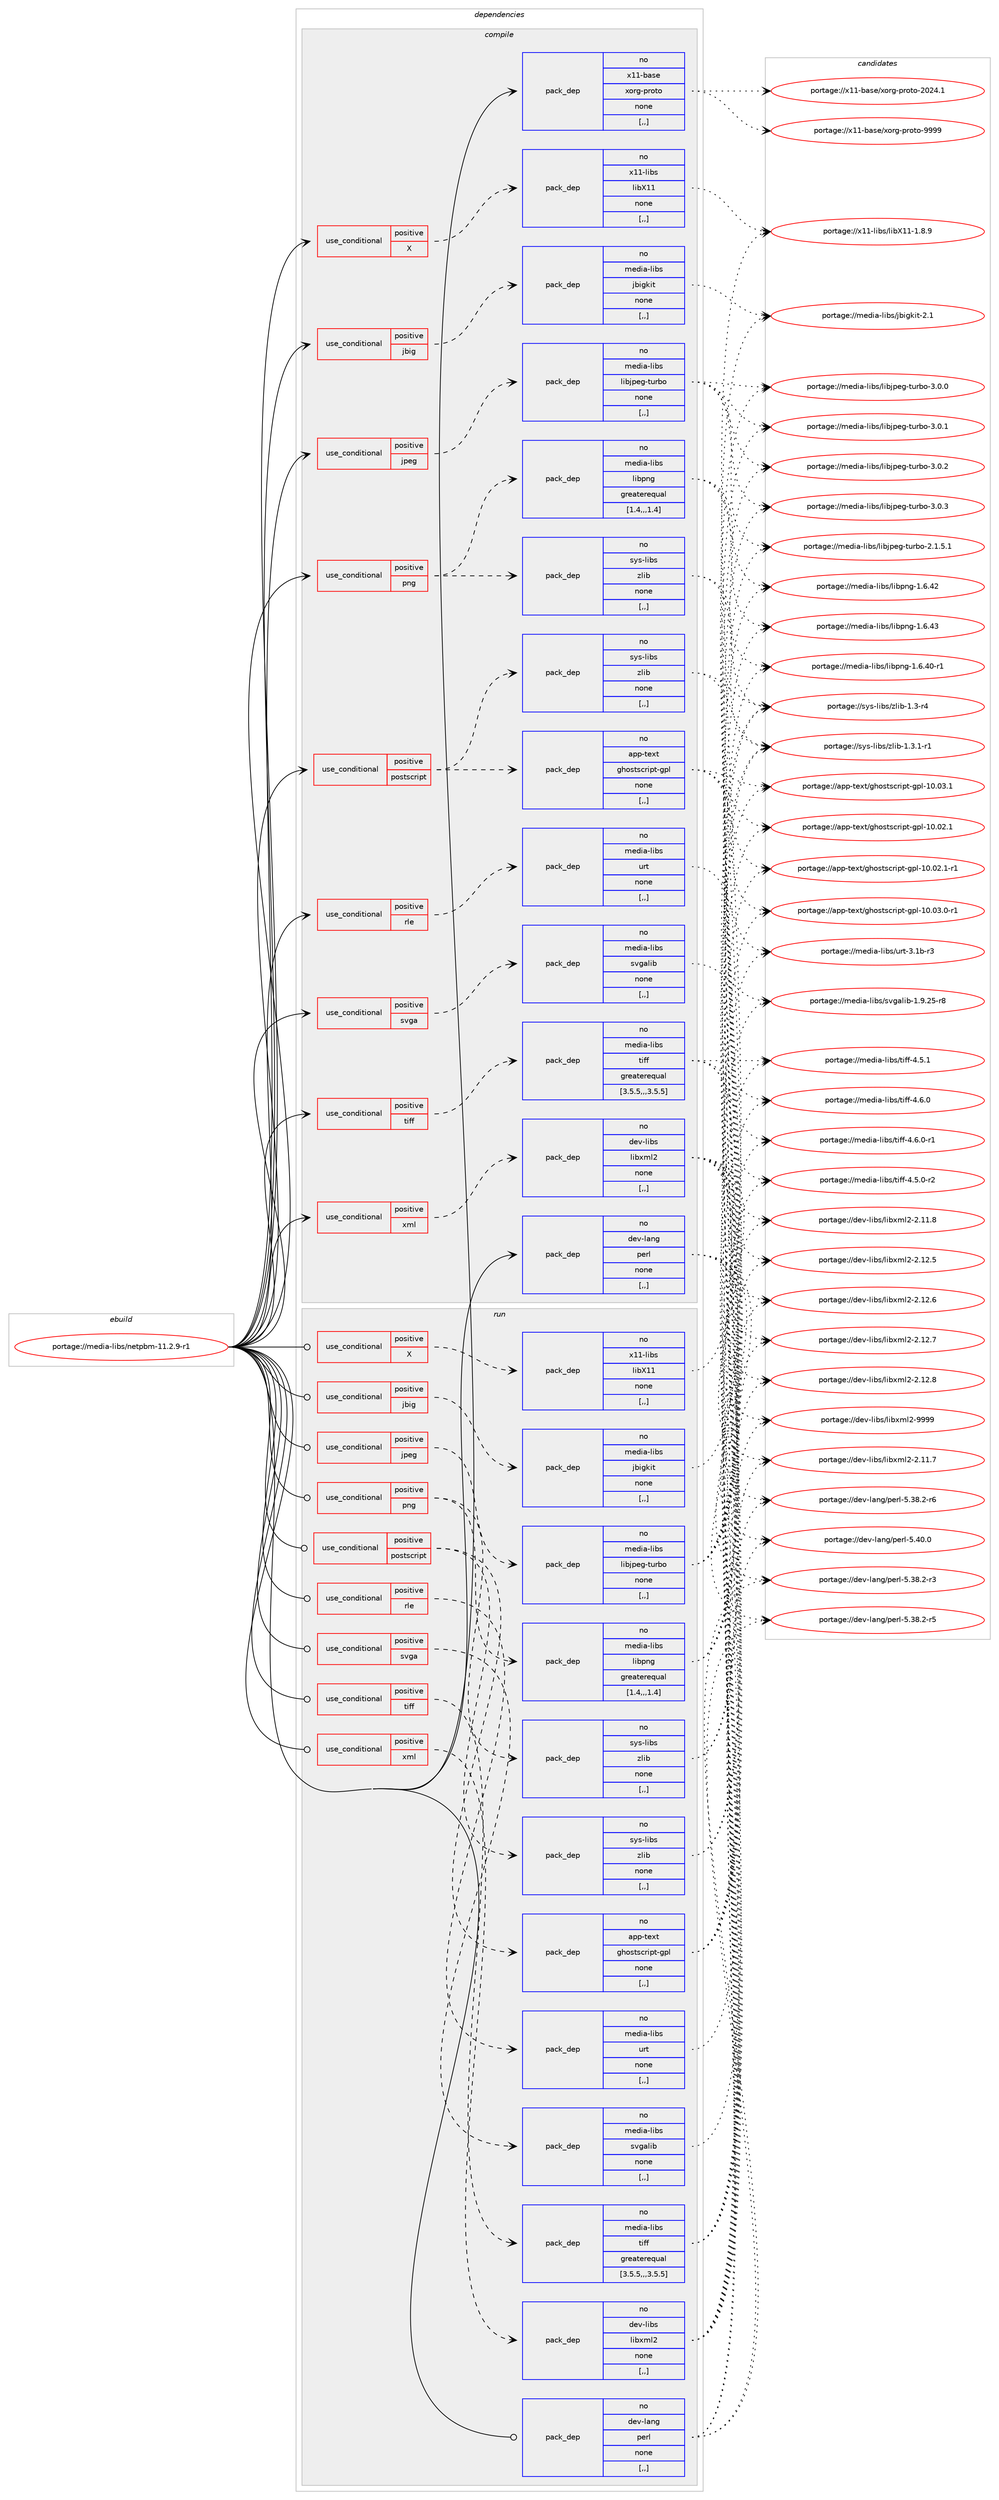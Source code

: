 digraph prolog {

# *************
# Graph options
# *************

newrank=true;
concentrate=true;
compound=true;
graph [rankdir=LR,fontname=Helvetica,fontsize=10,ranksep=1.5];#, ranksep=2.5, nodesep=0.2];
edge  [arrowhead=vee];
node  [fontname=Helvetica,fontsize=10];

# **********
# The ebuild
# **********

subgraph cluster_leftcol {
color=gray;
rank=same;
label=<<i>ebuild</i>>;
id [label="portage://media-libs/netpbm-11.2.9-r1", color=red, width=4, href="../media-libs/netpbm-11.2.9-r1.svg"];
}

# ****************
# The dependencies
# ****************

subgraph cluster_midcol {
color=gray;
label=<<i>dependencies</i>>;
subgraph cluster_compile {
fillcolor="#eeeeee";
style=filled;
label=<<i>compile</i>>;
subgraph cond75019 {
dependency296219 [label=<<TABLE BORDER="0" CELLBORDER="1" CELLSPACING="0" CELLPADDING="4"><TR><TD ROWSPAN="3" CELLPADDING="10">use_conditional</TD></TR><TR><TD>positive</TD></TR><TR><TD>X</TD></TR></TABLE>>, shape=none, color=red];
subgraph pack218883 {
dependency296220 [label=<<TABLE BORDER="0" CELLBORDER="1" CELLSPACING="0" CELLPADDING="4" WIDTH="220"><TR><TD ROWSPAN="6" CELLPADDING="30">pack_dep</TD></TR><TR><TD WIDTH="110">no</TD></TR><TR><TD>x11-libs</TD></TR><TR><TD>libX11</TD></TR><TR><TD>none</TD></TR><TR><TD>[,,]</TD></TR></TABLE>>, shape=none, color=blue];
}
dependency296219:e -> dependency296220:w [weight=20,style="dashed",arrowhead="vee"];
}
id:e -> dependency296219:w [weight=20,style="solid",arrowhead="vee"];
subgraph cond75020 {
dependency296221 [label=<<TABLE BORDER="0" CELLBORDER="1" CELLSPACING="0" CELLPADDING="4"><TR><TD ROWSPAN="3" CELLPADDING="10">use_conditional</TD></TR><TR><TD>positive</TD></TR><TR><TD>jbig</TD></TR></TABLE>>, shape=none, color=red];
subgraph pack218884 {
dependency296222 [label=<<TABLE BORDER="0" CELLBORDER="1" CELLSPACING="0" CELLPADDING="4" WIDTH="220"><TR><TD ROWSPAN="6" CELLPADDING="30">pack_dep</TD></TR><TR><TD WIDTH="110">no</TD></TR><TR><TD>media-libs</TD></TR><TR><TD>jbigkit</TD></TR><TR><TD>none</TD></TR><TR><TD>[,,]</TD></TR></TABLE>>, shape=none, color=blue];
}
dependency296221:e -> dependency296222:w [weight=20,style="dashed",arrowhead="vee"];
}
id:e -> dependency296221:w [weight=20,style="solid",arrowhead="vee"];
subgraph cond75021 {
dependency296223 [label=<<TABLE BORDER="0" CELLBORDER="1" CELLSPACING="0" CELLPADDING="4"><TR><TD ROWSPAN="3" CELLPADDING="10">use_conditional</TD></TR><TR><TD>positive</TD></TR><TR><TD>jpeg</TD></TR></TABLE>>, shape=none, color=red];
subgraph pack218885 {
dependency296224 [label=<<TABLE BORDER="0" CELLBORDER="1" CELLSPACING="0" CELLPADDING="4" WIDTH="220"><TR><TD ROWSPAN="6" CELLPADDING="30">pack_dep</TD></TR><TR><TD WIDTH="110">no</TD></TR><TR><TD>media-libs</TD></TR><TR><TD>libjpeg-turbo</TD></TR><TR><TD>none</TD></TR><TR><TD>[,,]</TD></TR></TABLE>>, shape=none, color=blue];
}
dependency296223:e -> dependency296224:w [weight=20,style="dashed",arrowhead="vee"];
}
id:e -> dependency296223:w [weight=20,style="solid",arrowhead="vee"];
subgraph cond75022 {
dependency296225 [label=<<TABLE BORDER="0" CELLBORDER="1" CELLSPACING="0" CELLPADDING="4"><TR><TD ROWSPAN="3" CELLPADDING="10">use_conditional</TD></TR><TR><TD>positive</TD></TR><TR><TD>png</TD></TR></TABLE>>, shape=none, color=red];
subgraph pack218886 {
dependency296226 [label=<<TABLE BORDER="0" CELLBORDER="1" CELLSPACING="0" CELLPADDING="4" WIDTH="220"><TR><TD ROWSPAN="6" CELLPADDING="30">pack_dep</TD></TR><TR><TD WIDTH="110">no</TD></TR><TR><TD>media-libs</TD></TR><TR><TD>libpng</TD></TR><TR><TD>greaterequal</TD></TR><TR><TD>[1.4,,,1.4]</TD></TR></TABLE>>, shape=none, color=blue];
}
dependency296225:e -> dependency296226:w [weight=20,style="dashed",arrowhead="vee"];
subgraph pack218887 {
dependency296227 [label=<<TABLE BORDER="0" CELLBORDER="1" CELLSPACING="0" CELLPADDING="4" WIDTH="220"><TR><TD ROWSPAN="6" CELLPADDING="30">pack_dep</TD></TR><TR><TD WIDTH="110">no</TD></TR><TR><TD>sys-libs</TD></TR><TR><TD>zlib</TD></TR><TR><TD>none</TD></TR><TR><TD>[,,]</TD></TR></TABLE>>, shape=none, color=blue];
}
dependency296225:e -> dependency296227:w [weight=20,style="dashed",arrowhead="vee"];
}
id:e -> dependency296225:w [weight=20,style="solid",arrowhead="vee"];
subgraph cond75023 {
dependency296228 [label=<<TABLE BORDER="0" CELLBORDER="1" CELLSPACING="0" CELLPADDING="4"><TR><TD ROWSPAN="3" CELLPADDING="10">use_conditional</TD></TR><TR><TD>positive</TD></TR><TR><TD>postscript</TD></TR></TABLE>>, shape=none, color=red];
subgraph pack218888 {
dependency296229 [label=<<TABLE BORDER="0" CELLBORDER="1" CELLSPACING="0" CELLPADDING="4" WIDTH="220"><TR><TD ROWSPAN="6" CELLPADDING="30">pack_dep</TD></TR><TR><TD WIDTH="110">no</TD></TR><TR><TD>app-text</TD></TR><TR><TD>ghostscript-gpl</TD></TR><TR><TD>none</TD></TR><TR><TD>[,,]</TD></TR></TABLE>>, shape=none, color=blue];
}
dependency296228:e -> dependency296229:w [weight=20,style="dashed",arrowhead="vee"];
subgraph pack218889 {
dependency296230 [label=<<TABLE BORDER="0" CELLBORDER="1" CELLSPACING="0" CELLPADDING="4" WIDTH="220"><TR><TD ROWSPAN="6" CELLPADDING="30">pack_dep</TD></TR><TR><TD WIDTH="110">no</TD></TR><TR><TD>sys-libs</TD></TR><TR><TD>zlib</TD></TR><TR><TD>none</TD></TR><TR><TD>[,,]</TD></TR></TABLE>>, shape=none, color=blue];
}
dependency296228:e -> dependency296230:w [weight=20,style="dashed",arrowhead="vee"];
}
id:e -> dependency296228:w [weight=20,style="solid",arrowhead="vee"];
subgraph cond75024 {
dependency296231 [label=<<TABLE BORDER="0" CELLBORDER="1" CELLSPACING="0" CELLPADDING="4"><TR><TD ROWSPAN="3" CELLPADDING="10">use_conditional</TD></TR><TR><TD>positive</TD></TR><TR><TD>rle</TD></TR></TABLE>>, shape=none, color=red];
subgraph pack218890 {
dependency296232 [label=<<TABLE BORDER="0" CELLBORDER="1" CELLSPACING="0" CELLPADDING="4" WIDTH="220"><TR><TD ROWSPAN="6" CELLPADDING="30">pack_dep</TD></TR><TR><TD WIDTH="110">no</TD></TR><TR><TD>media-libs</TD></TR><TR><TD>urt</TD></TR><TR><TD>none</TD></TR><TR><TD>[,,]</TD></TR></TABLE>>, shape=none, color=blue];
}
dependency296231:e -> dependency296232:w [weight=20,style="dashed",arrowhead="vee"];
}
id:e -> dependency296231:w [weight=20,style="solid",arrowhead="vee"];
subgraph cond75025 {
dependency296233 [label=<<TABLE BORDER="0" CELLBORDER="1" CELLSPACING="0" CELLPADDING="4"><TR><TD ROWSPAN="3" CELLPADDING="10">use_conditional</TD></TR><TR><TD>positive</TD></TR><TR><TD>svga</TD></TR></TABLE>>, shape=none, color=red];
subgraph pack218891 {
dependency296234 [label=<<TABLE BORDER="0" CELLBORDER="1" CELLSPACING="0" CELLPADDING="4" WIDTH="220"><TR><TD ROWSPAN="6" CELLPADDING="30">pack_dep</TD></TR><TR><TD WIDTH="110">no</TD></TR><TR><TD>media-libs</TD></TR><TR><TD>svgalib</TD></TR><TR><TD>none</TD></TR><TR><TD>[,,]</TD></TR></TABLE>>, shape=none, color=blue];
}
dependency296233:e -> dependency296234:w [weight=20,style="dashed",arrowhead="vee"];
}
id:e -> dependency296233:w [weight=20,style="solid",arrowhead="vee"];
subgraph cond75026 {
dependency296235 [label=<<TABLE BORDER="0" CELLBORDER="1" CELLSPACING="0" CELLPADDING="4"><TR><TD ROWSPAN="3" CELLPADDING="10">use_conditional</TD></TR><TR><TD>positive</TD></TR><TR><TD>tiff</TD></TR></TABLE>>, shape=none, color=red];
subgraph pack218892 {
dependency296236 [label=<<TABLE BORDER="0" CELLBORDER="1" CELLSPACING="0" CELLPADDING="4" WIDTH="220"><TR><TD ROWSPAN="6" CELLPADDING="30">pack_dep</TD></TR><TR><TD WIDTH="110">no</TD></TR><TR><TD>media-libs</TD></TR><TR><TD>tiff</TD></TR><TR><TD>greaterequal</TD></TR><TR><TD>[3.5.5,,,3.5.5]</TD></TR></TABLE>>, shape=none, color=blue];
}
dependency296235:e -> dependency296236:w [weight=20,style="dashed",arrowhead="vee"];
}
id:e -> dependency296235:w [weight=20,style="solid",arrowhead="vee"];
subgraph cond75027 {
dependency296237 [label=<<TABLE BORDER="0" CELLBORDER="1" CELLSPACING="0" CELLPADDING="4"><TR><TD ROWSPAN="3" CELLPADDING="10">use_conditional</TD></TR><TR><TD>positive</TD></TR><TR><TD>xml</TD></TR></TABLE>>, shape=none, color=red];
subgraph pack218893 {
dependency296238 [label=<<TABLE BORDER="0" CELLBORDER="1" CELLSPACING="0" CELLPADDING="4" WIDTH="220"><TR><TD ROWSPAN="6" CELLPADDING="30">pack_dep</TD></TR><TR><TD WIDTH="110">no</TD></TR><TR><TD>dev-libs</TD></TR><TR><TD>libxml2</TD></TR><TR><TD>none</TD></TR><TR><TD>[,,]</TD></TR></TABLE>>, shape=none, color=blue];
}
dependency296237:e -> dependency296238:w [weight=20,style="dashed",arrowhead="vee"];
}
id:e -> dependency296237:w [weight=20,style="solid",arrowhead="vee"];
subgraph pack218894 {
dependency296239 [label=<<TABLE BORDER="0" CELLBORDER="1" CELLSPACING="0" CELLPADDING="4" WIDTH="220"><TR><TD ROWSPAN="6" CELLPADDING="30">pack_dep</TD></TR><TR><TD WIDTH="110">no</TD></TR><TR><TD>dev-lang</TD></TR><TR><TD>perl</TD></TR><TR><TD>none</TD></TR><TR><TD>[,,]</TD></TR></TABLE>>, shape=none, color=blue];
}
id:e -> dependency296239:w [weight=20,style="solid",arrowhead="vee"];
subgraph pack218895 {
dependency296240 [label=<<TABLE BORDER="0" CELLBORDER="1" CELLSPACING="0" CELLPADDING="4" WIDTH="220"><TR><TD ROWSPAN="6" CELLPADDING="30">pack_dep</TD></TR><TR><TD WIDTH="110">no</TD></TR><TR><TD>x11-base</TD></TR><TR><TD>xorg-proto</TD></TR><TR><TD>none</TD></TR><TR><TD>[,,]</TD></TR></TABLE>>, shape=none, color=blue];
}
id:e -> dependency296240:w [weight=20,style="solid",arrowhead="vee"];
}
subgraph cluster_compileandrun {
fillcolor="#eeeeee";
style=filled;
label=<<i>compile and run</i>>;
}
subgraph cluster_run {
fillcolor="#eeeeee";
style=filled;
label=<<i>run</i>>;
subgraph cond75028 {
dependency296241 [label=<<TABLE BORDER="0" CELLBORDER="1" CELLSPACING="0" CELLPADDING="4"><TR><TD ROWSPAN="3" CELLPADDING="10">use_conditional</TD></TR><TR><TD>positive</TD></TR><TR><TD>X</TD></TR></TABLE>>, shape=none, color=red];
subgraph pack218896 {
dependency296242 [label=<<TABLE BORDER="0" CELLBORDER="1" CELLSPACING="0" CELLPADDING="4" WIDTH="220"><TR><TD ROWSPAN="6" CELLPADDING="30">pack_dep</TD></TR><TR><TD WIDTH="110">no</TD></TR><TR><TD>x11-libs</TD></TR><TR><TD>libX11</TD></TR><TR><TD>none</TD></TR><TR><TD>[,,]</TD></TR></TABLE>>, shape=none, color=blue];
}
dependency296241:e -> dependency296242:w [weight=20,style="dashed",arrowhead="vee"];
}
id:e -> dependency296241:w [weight=20,style="solid",arrowhead="odot"];
subgraph cond75029 {
dependency296243 [label=<<TABLE BORDER="0" CELLBORDER="1" CELLSPACING="0" CELLPADDING="4"><TR><TD ROWSPAN="3" CELLPADDING="10">use_conditional</TD></TR><TR><TD>positive</TD></TR><TR><TD>jbig</TD></TR></TABLE>>, shape=none, color=red];
subgraph pack218897 {
dependency296244 [label=<<TABLE BORDER="0" CELLBORDER="1" CELLSPACING="0" CELLPADDING="4" WIDTH="220"><TR><TD ROWSPAN="6" CELLPADDING="30">pack_dep</TD></TR><TR><TD WIDTH="110">no</TD></TR><TR><TD>media-libs</TD></TR><TR><TD>jbigkit</TD></TR><TR><TD>none</TD></TR><TR><TD>[,,]</TD></TR></TABLE>>, shape=none, color=blue];
}
dependency296243:e -> dependency296244:w [weight=20,style="dashed",arrowhead="vee"];
}
id:e -> dependency296243:w [weight=20,style="solid",arrowhead="odot"];
subgraph cond75030 {
dependency296245 [label=<<TABLE BORDER="0" CELLBORDER="1" CELLSPACING="0" CELLPADDING="4"><TR><TD ROWSPAN="3" CELLPADDING="10">use_conditional</TD></TR><TR><TD>positive</TD></TR><TR><TD>jpeg</TD></TR></TABLE>>, shape=none, color=red];
subgraph pack218898 {
dependency296246 [label=<<TABLE BORDER="0" CELLBORDER="1" CELLSPACING="0" CELLPADDING="4" WIDTH="220"><TR><TD ROWSPAN="6" CELLPADDING="30">pack_dep</TD></TR><TR><TD WIDTH="110">no</TD></TR><TR><TD>media-libs</TD></TR><TR><TD>libjpeg-turbo</TD></TR><TR><TD>none</TD></TR><TR><TD>[,,]</TD></TR></TABLE>>, shape=none, color=blue];
}
dependency296245:e -> dependency296246:w [weight=20,style="dashed",arrowhead="vee"];
}
id:e -> dependency296245:w [weight=20,style="solid",arrowhead="odot"];
subgraph cond75031 {
dependency296247 [label=<<TABLE BORDER="0" CELLBORDER="1" CELLSPACING="0" CELLPADDING="4"><TR><TD ROWSPAN="3" CELLPADDING="10">use_conditional</TD></TR><TR><TD>positive</TD></TR><TR><TD>png</TD></TR></TABLE>>, shape=none, color=red];
subgraph pack218899 {
dependency296248 [label=<<TABLE BORDER="0" CELLBORDER="1" CELLSPACING="0" CELLPADDING="4" WIDTH="220"><TR><TD ROWSPAN="6" CELLPADDING="30">pack_dep</TD></TR><TR><TD WIDTH="110">no</TD></TR><TR><TD>media-libs</TD></TR><TR><TD>libpng</TD></TR><TR><TD>greaterequal</TD></TR><TR><TD>[1.4,,,1.4]</TD></TR></TABLE>>, shape=none, color=blue];
}
dependency296247:e -> dependency296248:w [weight=20,style="dashed",arrowhead="vee"];
subgraph pack218900 {
dependency296249 [label=<<TABLE BORDER="0" CELLBORDER="1" CELLSPACING="0" CELLPADDING="4" WIDTH="220"><TR><TD ROWSPAN="6" CELLPADDING="30">pack_dep</TD></TR><TR><TD WIDTH="110">no</TD></TR><TR><TD>sys-libs</TD></TR><TR><TD>zlib</TD></TR><TR><TD>none</TD></TR><TR><TD>[,,]</TD></TR></TABLE>>, shape=none, color=blue];
}
dependency296247:e -> dependency296249:w [weight=20,style="dashed",arrowhead="vee"];
}
id:e -> dependency296247:w [weight=20,style="solid",arrowhead="odot"];
subgraph cond75032 {
dependency296250 [label=<<TABLE BORDER="0" CELLBORDER="1" CELLSPACING="0" CELLPADDING="4"><TR><TD ROWSPAN="3" CELLPADDING="10">use_conditional</TD></TR><TR><TD>positive</TD></TR><TR><TD>postscript</TD></TR></TABLE>>, shape=none, color=red];
subgraph pack218901 {
dependency296251 [label=<<TABLE BORDER="0" CELLBORDER="1" CELLSPACING="0" CELLPADDING="4" WIDTH="220"><TR><TD ROWSPAN="6" CELLPADDING="30">pack_dep</TD></TR><TR><TD WIDTH="110">no</TD></TR><TR><TD>app-text</TD></TR><TR><TD>ghostscript-gpl</TD></TR><TR><TD>none</TD></TR><TR><TD>[,,]</TD></TR></TABLE>>, shape=none, color=blue];
}
dependency296250:e -> dependency296251:w [weight=20,style="dashed",arrowhead="vee"];
subgraph pack218902 {
dependency296252 [label=<<TABLE BORDER="0" CELLBORDER="1" CELLSPACING="0" CELLPADDING="4" WIDTH="220"><TR><TD ROWSPAN="6" CELLPADDING="30">pack_dep</TD></TR><TR><TD WIDTH="110">no</TD></TR><TR><TD>sys-libs</TD></TR><TR><TD>zlib</TD></TR><TR><TD>none</TD></TR><TR><TD>[,,]</TD></TR></TABLE>>, shape=none, color=blue];
}
dependency296250:e -> dependency296252:w [weight=20,style="dashed",arrowhead="vee"];
}
id:e -> dependency296250:w [weight=20,style="solid",arrowhead="odot"];
subgraph cond75033 {
dependency296253 [label=<<TABLE BORDER="0" CELLBORDER="1" CELLSPACING="0" CELLPADDING="4"><TR><TD ROWSPAN="3" CELLPADDING="10">use_conditional</TD></TR><TR><TD>positive</TD></TR><TR><TD>rle</TD></TR></TABLE>>, shape=none, color=red];
subgraph pack218903 {
dependency296254 [label=<<TABLE BORDER="0" CELLBORDER="1" CELLSPACING="0" CELLPADDING="4" WIDTH="220"><TR><TD ROWSPAN="6" CELLPADDING="30">pack_dep</TD></TR><TR><TD WIDTH="110">no</TD></TR><TR><TD>media-libs</TD></TR><TR><TD>urt</TD></TR><TR><TD>none</TD></TR><TR><TD>[,,]</TD></TR></TABLE>>, shape=none, color=blue];
}
dependency296253:e -> dependency296254:w [weight=20,style="dashed",arrowhead="vee"];
}
id:e -> dependency296253:w [weight=20,style="solid",arrowhead="odot"];
subgraph cond75034 {
dependency296255 [label=<<TABLE BORDER="0" CELLBORDER="1" CELLSPACING="0" CELLPADDING="4"><TR><TD ROWSPAN="3" CELLPADDING="10">use_conditional</TD></TR><TR><TD>positive</TD></TR><TR><TD>svga</TD></TR></TABLE>>, shape=none, color=red];
subgraph pack218904 {
dependency296256 [label=<<TABLE BORDER="0" CELLBORDER="1" CELLSPACING="0" CELLPADDING="4" WIDTH="220"><TR><TD ROWSPAN="6" CELLPADDING="30">pack_dep</TD></TR><TR><TD WIDTH="110">no</TD></TR><TR><TD>media-libs</TD></TR><TR><TD>svgalib</TD></TR><TR><TD>none</TD></TR><TR><TD>[,,]</TD></TR></TABLE>>, shape=none, color=blue];
}
dependency296255:e -> dependency296256:w [weight=20,style="dashed",arrowhead="vee"];
}
id:e -> dependency296255:w [weight=20,style="solid",arrowhead="odot"];
subgraph cond75035 {
dependency296257 [label=<<TABLE BORDER="0" CELLBORDER="1" CELLSPACING="0" CELLPADDING="4"><TR><TD ROWSPAN="3" CELLPADDING="10">use_conditional</TD></TR><TR><TD>positive</TD></TR><TR><TD>tiff</TD></TR></TABLE>>, shape=none, color=red];
subgraph pack218905 {
dependency296258 [label=<<TABLE BORDER="0" CELLBORDER="1" CELLSPACING="0" CELLPADDING="4" WIDTH="220"><TR><TD ROWSPAN="6" CELLPADDING="30">pack_dep</TD></TR><TR><TD WIDTH="110">no</TD></TR><TR><TD>media-libs</TD></TR><TR><TD>tiff</TD></TR><TR><TD>greaterequal</TD></TR><TR><TD>[3.5.5,,,3.5.5]</TD></TR></TABLE>>, shape=none, color=blue];
}
dependency296257:e -> dependency296258:w [weight=20,style="dashed",arrowhead="vee"];
}
id:e -> dependency296257:w [weight=20,style="solid",arrowhead="odot"];
subgraph cond75036 {
dependency296259 [label=<<TABLE BORDER="0" CELLBORDER="1" CELLSPACING="0" CELLPADDING="4"><TR><TD ROWSPAN="3" CELLPADDING="10">use_conditional</TD></TR><TR><TD>positive</TD></TR><TR><TD>xml</TD></TR></TABLE>>, shape=none, color=red];
subgraph pack218906 {
dependency296260 [label=<<TABLE BORDER="0" CELLBORDER="1" CELLSPACING="0" CELLPADDING="4" WIDTH="220"><TR><TD ROWSPAN="6" CELLPADDING="30">pack_dep</TD></TR><TR><TD WIDTH="110">no</TD></TR><TR><TD>dev-libs</TD></TR><TR><TD>libxml2</TD></TR><TR><TD>none</TD></TR><TR><TD>[,,]</TD></TR></TABLE>>, shape=none, color=blue];
}
dependency296259:e -> dependency296260:w [weight=20,style="dashed",arrowhead="vee"];
}
id:e -> dependency296259:w [weight=20,style="solid",arrowhead="odot"];
subgraph pack218907 {
dependency296261 [label=<<TABLE BORDER="0" CELLBORDER="1" CELLSPACING="0" CELLPADDING="4" WIDTH="220"><TR><TD ROWSPAN="6" CELLPADDING="30">pack_dep</TD></TR><TR><TD WIDTH="110">no</TD></TR><TR><TD>dev-lang</TD></TR><TR><TD>perl</TD></TR><TR><TD>none</TD></TR><TR><TD>[,,]</TD></TR></TABLE>>, shape=none, color=blue];
}
id:e -> dependency296261:w [weight=20,style="solid",arrowhead="odot"];
}
}

# **************
# The candidates
# **************

subgraph cluster_choices {
rank=same;
color=gray;
label=<<i>candidates</i>>;

subgraph choice218883 {
color=black;
nodesep=1;
choice120494945108105981154710810598884949454946564657 [label="portage://x11-libs/libX11-1.8.9", color=red, width=4,href="../x11-libs/libX11-1.8.9.svg"];
dependency296220:e -> choice120494945108105981154710810598884949454946564657:w [style=dotted,weight="100"];
}
subgraph choice218884 {
color=black;
nodesep=1;
choice109101100105974510810598115471069810510310710511645504649 [label="portage://media-libs/jbigkit-2.1", color=red, width=4,href="../media-libs/jbigkit-2.1.svg"];
dependency296222:e -> choice109101100105974510810598115471069810510310710511645504649:w [style=dotted,weight="100"];
}
subgraph choice218885 {
color=black;
nodesep=1;
choice109101100105974510810598115471081059810611210110345116117114981114550464946534649 [label="portage://media-libs/libjpeg-turbo-2.1.5.1", color=red, width=4,href="../media-libs/libjpeg-turbo-2.1.5.1.svg"];
choice10910110010597451081059811547108105981061121011034511611711498111455146484648 [label="portage://media-libs/libjpeg-turbo-3.0.0", color=red, width=4,href="../media-libs/libjpeg-turbo-3.0.0.svg"];
choice10910110010597451081059811547108105981061121011034511611711498111455146484649 [label="portage://media-libs/libjpeg-turbo-3.0.1", color=red, width=4,href="../media-libs/libjpeg-turbo-3.0.1.svg"];
choice10910110010597451081059811547108105981061121011034511611711498111455146484650 [label="portage://media-libs/libjpeg-turbo-3.0.2", color=red, width=4,href="../media-libs/libjpeg-turbo-3.0.2.svg"];
choice10910110010597451081059811547108105981061121011034511611711498111455146484651 [label="portage://media-libs/libjpeg-turbo-3.0.3", color=red, width=4,href="../media-libs/libjpeg-turbo-3.0.3.svg"];
dependency296224:e -> choice109101100105974510810598115471081059810611210110345116117114981114550464946534649:w [style=dotted,weight="100"];
dependency296224:e -> choice10910110010597451081059811547108105981061121011034511611711498111455146484648:w [style=dotted,weight="100"];
dependency296224:e -> choice10910110010597451081059811547108105981061121011034511611711498111455146484649:w [style=dotted,weight="100"];
dependency296224:e -> choice10910110010597451081059811547108105981061121011034511611711498111455146484650:w [style=dotted,weight="100"];
dependency296224:e -> choice10910110010597451081059811547108105981061121011034511611711498111455146484651:w [style=dotted,weight="100"];
}
subgraph choice218886 {
color=black;
nodesep=1;
choice1091011001059745108105981154710810598112110103454946544652484511449 [label="portage://media-libs/libpng-1.6.40-r1", color=red, width=4,href="../media-libs/libpng-1.6.40-r1.svg"];
choice109101100105974510810598115471081059811211010345494654465250 [label="portage://media-libs/libpng-1.6.42", color=red, width=4,href="../media-libs/libpng-1.6.42.svg"];
choice109101100105974510810598115471081059811211010345494654465251 [label="portage://media-libs/libpng-1.6.43", color=red, width=4,href="../media-libs/libpng-1.6.43.svg"];
dependency296226:e -> choice1091011001059745108105981154710810598112110103454946544652484511449:w [style=dotted,weight="100"];
dependency296226:e -> choice109101100105974510810598115471081059811211010345494654465250:w [style=dotted,weight="100"];
dependency296226:e -> choice109101100105974510810598115471081059811211010345494654465251:w [style=dotted,weight="100"];
}
subgraph choice218887 {
color=black;
nodesep=1;
choice11512111545108105981154712210810598454946514511452 [label="portage://sys-libs/zlib-1.3-r4", color=red, width=4,href="../sys-libs/zlib-1.3-r4.svg"];
choice115121115451081059811547122108105984549465146494511449 [label="portage://sys-libs/zlib-1.3.1-r1", color=red, width=4,href="../sys-libs/zlib-1.3.1-r1.svg"];
dependency296227:e -> choice11512111545108105981154712210810598454946514511452:w [style=dotted,weight="100"];
dependency296227:e -> choice115121115451081059811547122108105984549465146494511449:w [style=dotted,weight="100"];
}
subgraph choice218888 {
color=black;
nodesep=1;
choice97112112451161011201164710310411111511611599114105112116451031121084549484648504649 [label="portage://app-text/ghostscript-gpl-10.02.1", color=red, width=4,href="../app-text/ghostscript-gpl-10.02.1.svg"];
choice971121124511610112011647103104111115116115991141051121164510311210845494846485046494511449 [label="portage://app-text/ghostscript-gpl-10.02.1-r1", color=red, width=4,href="../app-text/ghostscript-gpl-10.02.1-r1.svg"];
choice971121124511610112011647103104111115116115991141051121164510311210845494846485146484511449 [label="portage://app-text/ghostscript-gpl-10.03.0-r1", color=red, width=4,href="../app-text/ghostscript-gpl-10.03.0-r1.svg"];
choice97112112451161011201164710310411111511611599114105112116451031121084549484648514649 [label="portage://app-text/ghostscript-gpl-10.03.1", color=red, width=4,href="../app-text/ghostscript-gpl-10.03.1.svg"];
dependency296229:e -> choice97112112451161011201164710310411111511611599114105112116451031121084549484648504649:w [style=dotted,weight="100"];
dependency296229:e -> choice971121124511610112011647103104111115116115991141051121164510311210845494846485046494511449:w [style=dotted,weight="100"];
dependency296229:e -> choice971121124511610112011647103104111115116115991141051121164510311210845494846485146484511449:w [style=dotted,weight="100"];
dependency296229:e -> choice97112112451161011201164710310411111511611599114105112116451031121084549484648514649:w [style=dotted,weight="100"];
}
subgraph choice218889 {
color=black;
nodesep=1;
choice11512111545108105981154712210810598454946514511452 [label="portage://sys-libs/zlib-1.3-r4", color=red, width=4,href="../sys-libs/zlib-1.3-r4.svg"];
choice115121115451081059811547122108105984549465146494511449 [label="portage://sys-libs/zlib-1.3.1-r1", color=red, width=4,href="../sys-libs/zlib-1.3.1-r1.svg"];
dependency296230:e -> choice11512111545108105981154712210810598454946514511452:w [style=dotted,weight="100"];
dependency296230:e -> choice115121115451081059811547122108105984549465146494511449:w [style=dotted,weight="100"];
}
subgraph choice218890 {
color=black;
nodesep=1;
choice1091011001059745108105981154711711411645514649984511451 [label="portage://media-libs/urt-3.1b-r3", color=red, width=4,href="../media-libs/urt-3.1b-r3.svg"];
dependency296232:e -> choice1091011001059745108105981154711711411645514649984511451:w [style=dotted,weight="100"];
}
subgraph choice218891 {
color=black;
nodesep=1;
choice109101100105974510810598115471151181039710810598454946574650534511456 [label="portage://media-libs/svgalib-1.9.25-r8", color=red, width=4,href="../media-libs/svgalib-1.9.25-r8.svg"];
dependency296234:e -> choice109101100105974510810598115471151181039710810598454946574650534511456:w [style=dotted,weight="100"];
}
subgraph choice218892 {
color=black;
nodesep=1;
choice109101100105974510810598115471161051021024552465346484511450 [label="portage://media-libs/tiff-4.5.0-r2", color=red, width=4,href="../media-libs/tiff-4.5.0-r2.svg"];
choice10910110010597451081059811547116105102102455246534649 [label="portage://media-libs/tiff-4.5.1", color=red, width=4,href="../media-libs/tiff-4.5.1.svg"];
choice10910110010597451081059811547116105102102455246544648 [label="portage://media-libs/tiff-4.6.0", color=red, width=4,href="../media-libs/tiff-4.6.0.svg"];
choice109101100105974510810598115471161051021024552465446484511449 [label="portage://media-libs/tiff-4.6.0-r1", color=red, width=4,href="../media-libs/tiff-4.6.0-r1.svg"];
dependency296236:e -> choice109101100105974510810598115471161051021024552465346484511450:w [style=dotted,weight="100"];
dependency296236:e -> choice10910110010597451081059811547116105102102455246534649:w [style=dotted,weight="100"];
dependency296236:e -> choice10910110010597451081059811547116105102102455246544648:w [style=dotted,weight="100"];
dependency296236:e -> choice109101100105974510810598115471161051021024552465446484511449:w [style=dotted,weight="100"];
}
subgraph choice218893 {
color=black;
nodesep=1;
choice100101118451081059811547108105981201091085045504649494655 [label="portage://dev-libs/libxml2-2.11.7", color=red, width=4,href="../dev-libs/libxml2-2.11.7.svg"];
choice100101118451081059811547108105981201091085045504649494656 [label="portage://dev-libs/libxml2-2.11.8", color=red, width=4,href="../dev-libs/libxml2-2.11.8.svg"];
choice100101118451081059811547108105981201091085045504649504653 [label="portage://dev-libs/libxml2-2.12.5", color=red, width=4,href="../dev-libs/libxml2-2.12.5.svg"];
choice100101118451081059811547108105981201091085045504649504654 [label="portage://dev-libs/libxml2-2.12.6", color=red, width=4,href="../dev-libs/libxml2-2.12.6.svg"];
choice100101118451081059811547108105981201091085045504649504655 [label="portage://dev-libs/libxml2-2.12.7", color=red, width=4,href="../dev-libs/libxml2-2.12.7.svg"];
choice100101118451081059811547108105981201091085045504649504656 [label="portage://dev-libs/libxml2-2.12.8", color=red, width=4,href="../dev-libs/libxml2-2.12.8.svg"];
choice10010111845108105981154710810598120109108504557575757 [label="portage://dev-libs/libxml2-9999", color=red, width=4,href="../dev-libs/libxml2-9999.svg"];
dependency296238:e -> choice100101118451081059811547108105981201091085045504649494655:w [style=dotted,weight="100"];
dependency296238:e -> choice100101118451081059811547108105981201091085045504649494656:w [style=dotted,weight="100"];
dependency296238:e -> choice100101118451081059811547108105981201091085045504649504653:w [style=dotted,weight="100"];
dependency296238:e -> choice100101118451081059811547108105981201091085045504649504654:w [style=dotted,weight="100"];
dependency296238:e -> choice100101118451081059811547108105981201091085045504649504655:w [style=dotted,weight="100"];
dependency296238:e -> choice100101118451081059811547108105981201091085045504649504656:w [style=dotted,weight="100"];
dependency296238:e -> choice10010111845108105981154710810598120109108504557575757:w [style=dotted,weight="100"];
}
subgraph choice218894 {
color=black;
nodesep=1;
choice100101118451089711010347112101114108455346515646504511451 [label="portage://dev-lang/perl-5.38.2-r3", color=red, width=4,href="../dev-lang/perl-5.38.2-r3.svg"];
choice100101118451089711010347112101114108455346515646504511453 [label="portage://dev-lang/perl-5.38.2-r5", color=red, width=4,href="../dev-lang/perl-5.38.2-r5.svg"];
choice100101118451089711010347112101114108455346515646504511454 [label="portage://dev-lang/perl-5.38.2-r6", color=red, width=4,href="../dev-lang/perl-5.38.2-r6.svg"];
choice10010111845108971101034711210111410845534652484648 [label="portage://dev-lang/perl-5.40.0", color=red, width=4,href="../dev-lang/perl-5.40.0.svg"];
dependency296239:e -> choice100101118451089711010347112101114108455346515646504511451:w [style=dotted,weight="100"];
dependency296239:e -> choice100101118451089711010347112101114108455346515646504511453:w [style=dotted,weight="100"];
dependency296239:e -> choice100101118451089711010347112101114108455346515646504511454:w [style=dotted,weight="100"];
dependency296239:e -> choice10010111845108971101034711210111410845534652484648:w [style=dotted,weight="100"];
}
subgraph choice218895 {
color=black;
nodesep=1;
choice1204949459897115101471201111141034511211411111611145504850524649 [label="portage://x11-base/xorg-proto-2024.1", color=red, width=4,href="../x11-base/xorg-proto-2024.1.svg"];
choice120494945989711510147120111114103451121141111161114557575757 [label="portage://x11-base/xorg-proto-9999", color=red, width=4,href="../x11-base/xorg-proto-9999.svg"];
dependency296240:e -> choice1204949459897115101471201111141034511211411111611145504850524649:w [style=dotted,weight="100"];
dependency296240:e -> choice120494945989711510147120111114103451121141111161114557575757:w [style=dotted,weight="100"];
}
subgraph choice218896 {
color=black;
nodesep=1;
choice120494945108105981154710810598884949454946564657 [label="portage://x11-libs/libX11-1.8.9", color=red, width=4,href="../x11-libs/libX11-1.8.9.svg"];
dependency296242:e -> choice120494945108105981154710810598884949454946564657:w [style=dotted,weight="100"];
}
subgraph choice218897 {
color=black;
nodesep=1;
choice109101100105974510810598115471069810510310710511645504649 [label="portage://media-libs/jbigkit-2.1", color=red, width=4,href="../media-libs/jbigkit-2.1.svg"];
dependency296244:e -> choice109101100105974510810598115471069810510310710511645504649:w [style=dotted,weight="100"];
}
subgraph choice218898 {
color=black;
nodesep=1;
choice109101100105974510810598115471081059810611210110345116117114981114550464946534649 [label="portage://media-libs/libjpeg-turbo-2.1.5.1", color=red, width=4,href="../media-libs/libjpeg-turbo-2.1.5.1.svg"];
choice10910110010597451081059811547108105981061121011034511611711498111455146484648 [label="portage://media-libs/libjpeg-turbo-3.0.0", color=red, width=4,href="../media-libs/libjpeg-turbo-3.0.0.svg"];
choice10910110010597451081059811547108105981061121011034511611711498111455146484649 [label="portage://media-libs/libjpeg-turbo-3.0.1", color=red, width=4,href="../media-libs/libjpeg-turbo-3.0.1.svg"];
choice10910110010597451081059811547108105981061121011034511611711498111455146484650 [label="portage://media-libs/libjpeg-turbo-3.0.2", color=red, width=4,href="../media-libs/libjpeg-turbo-3.0.2.svg"];
choice10910110010597451081059811547108105981061121011034511611711498111455146484651 [label="portage://media-libs/libjpeg-turbo-3.0.3", color=red, width=4,href="../media-libs/libjpeg-turbo-3.0.3.svg"];
dependency296246:e -> choice109101100105974510810598115471081059810611210110345116117114981114550464946534649:w [style=dotted,weight="100"];
dependency296246:e -> choice10910110010597451081059811547108105981061121011034511611711498111455146484648:w [style=dotted,weight="100"];
dependency296246:e -> choice10910110010597451081059811547108105981061121011034511611711498111455146484649:w [style=dotted,weight="100"];
dependency296246:e -> choice10910110010597451081059811547108105981061121011034511611711498111455146484650:w [style=dotted,weight="100"];
dependency296246:e -> choice10910110010597451081059811547108105981061121011034511611711498111455146484651:w [style=dotted,weight="100"];
}
subgraph choice218899 {
color=black;
nodesep=1;
choice1091011001059745108105981154710810598112110103454946544652484511449 [label="portage://media-libs/libpng-1.6.40-r1", color=red, width=4,href="../media-libs/libpng-1.6.40-r1.svg"];
choice109101100105974510810598115471081059811211010345494654465250 [label="portage://media-libs/libpng-1.6.42", color=red, width=4,href="../media-libs/libpng-1.6.42.svg"];
choice109101100105974510810598115471081059811211010345494654465251 [label="portage://media-libs/libpng-1.6.43", color=red, width=4,href="../media-libs/libpng-1.6.43.svg"];
dependency296248:e -> choice1091011001059745108105981154710810598112110103454946544652484511449:w [style=dotted,weight="100"];
dependency296248:e -> choice109101100105974510810598115471081059811211010345494654465250:w [style=dotted,weight="100"];
dependency296248:e -> choice109101100105974510810598115471081059811211010345494654465251:w [style=dotted,weight="100"];
}
subgraph choice218900 {
color=black;
nodesep=1;
choice11512111545108105981154712210810598454946514511452 [label="portage://sys-libs/zlib-1.3-r4", color=red, width=4,href="../sys-libs/zlib-1.3-r4.svg"];
choice115121115451081059811547122108105984549465146494511449 [label="portage://sys-libs/zlib-1.3.1-r1", color=red, width=4,href="../sys-libs/zlib-1.3.1-r1.svg"];
dependency296249:e -> choice11512111545108105981154712210810598454946514511452:w [style=dotted,weight="100"];
dependency296249:e -> choice115121115451081059811547122108105984549465146494511449:w [style=dotted,weight="100"];
}
subgraph choice218901 {
color=black;
nodesep=1;
choice97112112451161011201164710310411111511611599114105112116451031121084549484648504649 [label="portage://app-text/ghostscript-gpl-10.02.1", color=red, width=4,href="../app-text/ghostscript-gpl-10.02.1.svg"];
choice971121124511610112011647103104111115116115991141051121164510311210845494846485046494511449 [label="portage://app-text/ghostscript-gpl-10.02.1-r1", color=red, width=4,href="../app-text/ghostscript-gpl-10.02.1-r1.svg"];
choice971121124511610112011647103104111115116115991141051121164510311210845494846485146484511449 [label="portage://app-text/ghostscript-gpl-10.03.0-r1", color=red, width=4,href="../app-text/ghostscript-gpl-10.03.0-r1.svg"];
choice97112112451161011201164710310411111511611599114105112116451031121084549484648514649 [label="portage://app-text/ghostscript-gpl-10.03.1", color=red, width=4,href="../app-text/ghostscript-gpl-10.03.1.svg"];
dependency296251:e -> choice97112112451161011201164710310411111511611599114105112116451031121084549484648504649:w [style=dotted,weight="100"];
dependency296251:e -> choice971121124511610112011647103104111115116115991141051121164510311210845494846485046494511449:w [style=dotted,weight="100"];
dependency296251:e -> choice971121124511610112011647103104111115116115991141051121164510311210845494846485146484511449:w [style=dotted,weight="100"];
dependency296251:e -> choice97112112451161011201164710310411111511611599114105112116451031121084549484648514649:w [style=dotted,weight="100"];
}
subgraph choice218902 {
color=black;
nodesep=1;
choice11512111545108105981154712210810598454946514511452 [label="portage://sys-libs/zlib-1.3-r4", color=red, width=4,href="../sys-libs/zlib-1.3-r4.svg"];
choice115121115451081059811547122108105984549465146494511449 [label="portage://sys-libs/zlib-1.3.1-r1", color=red, width=4,href="../sys-libs/zlib-1.3.1-r1.svg"];
dependency296252:e -> choice11512111545108105981154712210810598454946514511452:w [style=dotted,weight="100"];
dependency296252:e -> choice115121115451081059811547122108105984549465146494511449:w [style=dotted,weight="100"];
}
subgraph choice218903 {
color=black;
nodesep=1;
choice1091011001059745108105981154711711411645514649984511451 [label="portage://media-libs/urt-3.1b-r3", color=red, width=4,href="../media-libs/urt-3.1b-r3.svg"];
dependency296254:e -> choice1091011001059745108105981154711711411645514649984511451:w [style=dotted,weight="100"];
}
subgraph choice218904 {
color=black;
nodesep=1;
choice109101100105974510810598115471151181039710810598454946574650534511456 [label="portage://media-libs/svgalib-1.9.25-r8", color=red, width=4,href="../media-libs/svgalib-1.9.25-r8.svg"];
dependency296256:e -> choice109101100105974510810598115471151181039710810598454946574650534511456:w [style=dotted,weight="100"];
}
subgraph choice218905 {
color=black;
nodesep=1;
choice109101100105974510810598115471161051021024552465346484511450 [label="portage://media-libs/tiff-4.5.0-r2", color=red, width=4,href="../media-libs/tiff-4.5.0-r2.svg"];
choice10910110010597451081059811547116105102102455246534649 [label="portage://media-libs/tiff-4.5.1", color=red, width=4,href="../media-libs/tiff-4.5.1.svg"];
choice10910110010597451081059811547116105102102455246544648 [label="portage://media-libs/tiff-4.6.0", color=red, width=4,href="../media-libs/tiff-4.6.0.svg"];
choice109101100105974510810598115471161051021024552465446484511449 [label="portage://media-libs/tiff-4.6.0-r1", color=red, width=4,href="../media-libs/tiff-4.6.0-r1.svg"];
dependency296258:e -> choice109101100105974510810598115471161051021024552465346484511450:w [style=dotted,weight="100"];
dependency296258:e -> choice10910110010597451081059811547116105102102455246534649:w [style=dotted,weight="100"];
dependency296258:e -> choice10910110010597451081059811547116105102102455246544648:w [style=dotted,weight="100"];
dependency296258:e -> choice109101100105974510810598115471161051021024552465446484511449:w [style=dotted,weight="100"];
}
subgraph choice218906 {
color=black;
nodesep=1;
choice100101118451081059811547108105981201091085045504649494655 [label="portage://dev-libs/libxml2-2.11.7", color=red, width=4,href="../dev-libs/libxml2-2.11.7.svg"];
choice100101118451081059811547108105981201091085045504649494656 [label="portage://dev-libs/libxml2-2.11.8", color=red, width=4,href="../dev-libs/libxml2-2.11.8.svg"];
choice100101118451081059811547108105981201091085045504649504653 [label="portage://dev-libs/libxml2-2.12.5", color=red, width=4,href="../dev-libs/libxml2-2.12.5.svg"];
choice100101118451081059811547108105981201091085045504649504654 [label="portage://dev-libs/libxml2-2.12.6", color=red, width=4,href="../dev-libs/libxml2-2.12.6.svg"];
choice100101118451081059811547108105981201091085045504649504655 [label="portage://dev-libs/libxml2-2.12.7", color=red, width=4,href="../dev-libs/libxml2-2.12.7.svg"];
choice100101118451081059811547108105981201091085045504649504656 [label="portage://dev-libs/libxml2-2.12.8", color=red, width=4,href="../dev-libs/libxml2-2.12.8.svg"];
choice10010111845108105981154710810598120109108504557575757 [label="portage://dev-libs/libxml2-9999", color=red, width=4,href="../dev-libs/libxml2-9999.svg"];
dependency296260:e -> choice100101118451081059811547108105981201091085045504649494655:w [style=dotted,weight="100"];
dependency296260:e -> choice100101118451081059811547108105981201091085045504649494656:w [style=dotted,weight="100"];
dependency296260:e -> choice100101118451081059811547108105981201091085045504649504653:w [style=dotted,weight="100"];
dependency296260:e -> choice100101118451081059811547108105981201091085045504649504654:w [style=dotted,weight="100"];
dependency296260:e -> choice100101118451081059811547108105981201091085045504649504655:w [style=dotted,weight="100"];
dependency296260:e -> choice100101118451081059811547108105981201091085045504649504656:w [style=dotted,weight="100"];
dependency296260:e -> choice10010111845108105981154710810598120109108504557575757:w [style=dotted,weight="100"];
}
subgraph choice218907 {
color=black;
nodesep=1;
choice100101118451089711010347112101114108455346515646504511451 [label="portage://dev-lang/perl-5.38.2-r3", color=red, width=4,href="../dev-lang/perl-5.38.2-r3.svg"];
choice100101118451089711010347112101114108455346515646504511453 [label="portage://dev-lang/perl-5.38.2-r5", color=red, width=4,href="../dev-lang/perl-5.38.2-r5.svg"];
choice100101118451089711010347112101114108455346515646504511454 [label="portage://dev-lang/perl-5.38.2-r6", color=red, width=4,href="../dev-lang/perl-5.38.2-r6.svg"];
choice10010111845108971101034711210111410845534652484648 [label="portage://dev-lang/perl-5.40.0", color=red, width=4,href="../dev-lang/perl-5.40.0.svg"];
dependency296261:e -> choice100101118451089711010347112101114108455346515646504511451:w [style=dotted,weight="100"];
dependency296261:e -> choice100101118451089711010347112101114108455346515646504511453:w [style=dotted,weight="100"];
dependency296261:e -> choice100101118451089711010347112101114108455346515646504511454:w [style=dotted,weight="100"];
dependency296261:e -> choice10010111845108971101034711210111410845534652484648:w [style=dotted,weight="100"];
}
}

}
